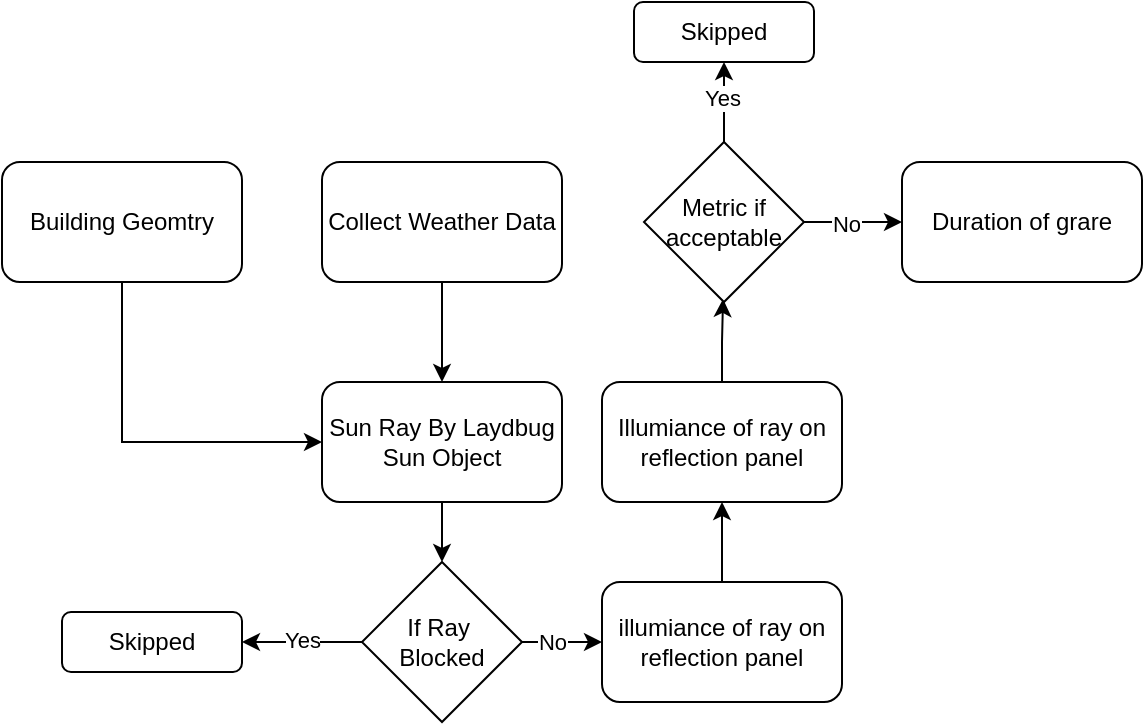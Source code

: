 <mxfile version="28.0.6">
  <diagram name="第 1 页" id="9nvELv-jBjEvdrhT-c8X">
    <mxGraphModel dx="1089" dy="585" grid="1" gridSize="10" guides="1" tooltips="1" connect="1" arrows="1" fold="1" page="1" pageScale="1" pageWidth="827" pageHeight="1169" math="0" shadow="0">
      <root>
        <mxCell id="0" />
        <mxCell id="1" parent="0" />
        <mxCell id="31BTIq4y12bpniBmgGEL-3" style="edgeStyle=orthogonalEdgeStyle;rounded=0;orthogonalLoop=1;jettySize=auto;html=1;" parent="1" source="31BTIq4y12bpniBmgGEL-1" target="31BTIq4y12bpniBmgGEL-2" edge="1">
          <mxGeometry relative="1" as="geometry" />
        </mxCell>
        <mxCell id="31BTIq4y12bpniBmgGEL-1" value="Collect Weather Data" style="rounded=1;whiteSpace=wrap;html=1;" parent="1" vertex="1">
          <mxGeometry x="370" y="240" width="120" height="60" as="geometry" />
        </mxCell>
        <mxCell id="31BTIq4y12bpniBmgGEL-7" style="edgeStyle=orthogonalEdgeStyle;rounded=0;orthogonalLoop=1;jettySize=auto;html=1;" parent="1" source="31BTIq4y12bpniBmgGEL-2" target="31BTIq4y12bpniBmgGEL-6" edge="1">
          <mxGeometry relative="1" as="geometry" />
        </mxCell>
        <mxCell id="31BTIq4y12bpniBmgGEL-2" value="Sun Ray By Laydbug Sun Object" style="rounded=1;whiteSpace=wrap;html=1;" parent="1" vertex="1">
          <mxGeometry x="370" y="350" width="120" height="60" as="geometry" />
        </mxCell>
        <mxCell id="31BTIq4y12bpniBmgGEL-9" style="edgeStyle=orthogonalEdgeStyle;rounded=0;orthogonalLoop=1;jettySize=auto;html=1;" parent="1" source="31BTIq4y12bpniBmgGEL-6" target="31BTIq4y12bpniBmgGEL-8" edge="1">
          <mxGeometry relative="1" as="geometry" />
        </mxCell>
        <mxCell id="31BTIq4y12bpniBmgGEL-17" value="Yes" style="edgeLabel;html=1;align=center;verticalAlign=middle;resizable=0;points=[];" parent="31BTIq4y12bpniBmgGEL-9" vertex="1" connectable="0">
          <mxGeometry y="-1" relative="1" as="geometry">
            <mxPoint as="offset" />
          </mxGeometry>
        </mxCell>
        <mxCell id="31BTIq4y12bpniBmgGEL-11" style="edgeStyle=orthogonalEdgeStyle;rounded=0;orthogonalLoop=1;jettySize=auto;html=1;" parent="1" source="31BTIq4y12bpniBmgGEL-6" target="31BTIq4y12bpniBmgGEL-10" edge="1">
          <mxGeometry relative="1" as="geometry" />
        </mxCell>
        <mxCell id="31BTIq4y12bpniBmgGEL-18" value="No" style="edgeLabel;html=1;align=center;verticalAlign=middle;resizable=0;points=[];" parent="31BTIq4y12bpniBmgGEL-11" vertex="1" connectable="0">
          <mxGeometry x="-0.24" relative="1" as="geometry">
            <mxPoint as="offset" />
          </mxGeometry>
        </mxCell>
        <mxCell id="31BTIq4y12bpniBmgGEL-6" value="&lt;div&gt;If Ray&amp;nbsp;&lt;/div&gt;&lt;div&gt;Blocked&lt;/div&gt;" style="rhombus;whiteSpace=wrap;html=1;" parent="1" vertex="1">
          <mxGeometry x="390" y="440" width="80" height="80" as="geometry" />
        </mxCell>
        <mxCell id="31BTIq4y12bpniBmgGEL-8" value="Skipped" style="rounded=1;whiteSpace=wrap;html=1;" parent="1" vertex="1">
          <mxGeometry x="240" y="465" width="90" height="30" as="geometry" />
        </mxCell>
        <mxCell id="31BTIq4y12bpniBmgGEL-13" style="edgeStyle=orthogonalEdgeStyle;rounded=0;orthogonalLoop=1;jettySize=auto;html=1;" parent="1" source="31BTIq4y12bpniBmgGEL-10" target="31BTIq4y12bpniBmgGEL-12" edge="1">
          <mxGeometry relative="1" as="geometry" />
        </mxCell>
        <mxCell id="31BTIq4y12bpniBmgGEL-10" value="illumiance of ray on reflection panel" style="rounded=1;whiteSpace=wrap;html=1;" parent="1" vertex="1">
          <mxGeometry x="510" y="450" width="120" height="60" as="geometry" />
        </mxCell>
        <mxCell id="31BTIq4y12bpniBmgGEL-15" style="edgeStyle=orthogonalEdgeStyle;rounded=0;orthogonalLoop=1;jettySize=auto;html=1;entryX=0.494;entryY=0.981;entryDx=0;entryDy=0;entryPerimeter=0;" parent="1" source="31BTIq4y12bpniBmgGEL-12" target="31BTIq4y12bpniBmgGEL-16" edge="1">
          <mxGeometry relative="1" as="geometry">
            <mxPoint x="430" y="870" as="targetPoint" />
          </mxGeometry>
        </mxCell>
        <mxCell id="31BTIq4y12bpniBmgGEL-12" value="Illumiance of ray on reflection panel" style="rounded=1;whiteSpace=wrap;html=1;" parent="1" vertex="1">
          <mxGeometry x="510" y="350" width="120" height="60" as="geometry" />
        </mxCell>
        <mxCell id="31BTIq4y12bpniBmgGEL-20" style="edgeStyle=orthogonalEdgeStyle;rounded=0;orthogonalLoop=1;jettySize=auto;html=1;" parent="1" source="31BTIq4y12bpniBmgGEL-16" target="31BTIq4y12bpniBmgGEL-19" edge="1">
          <mxGeometry relative="1" as="geometry" />
        </mxCell>
        <mxCell id="31BTIq4y12bpniBmgGEL-24" value="No" style="edgeLabel;html=1;align=center;verticalAlign=middle;resizable=0;points=[];" parent="31BTIq4y12bpniBmgGEL-20" vertex="1" connectable="0">
          <mxGeometry x="-0.172" y="-1" relative="1" as="geometry">
            <mxPoint as="offset" />
          </mxGeometry>
        </mxCell>
        <mxCell id="31BTIq4y12bpniBmgGEL-22" style="edgeStyle=orthogonalEdgeStyle;rounded=0;orthogonalLoop=1;jettySize=auto;html=1;" parent="1" source="31BTIq4y12bpniBmgGEL-16" target="31BTIq4y12bpniBmgGEL-21" edge="1">
          <mxGeometry relative="1" as="geometry" />
        </mxCell>
        <mxCell id="31BTIq4y12bpniBmgGEL-23" value="Yes" style="edgeLabel;html=1;align=center;verticalAlign=middle;resizable=0;points=[];" parent="31BTIq4y12bpniBmgGEL-22" vertex="1" connectable="0">
          <mxGeometry x="0.098" y="1" relative="1" as="geometry">
            <mxPoint as="offset" />
          </mxGeometry>
        </mxCell>
        <mxCell id="31BTIq4y12bpniBmgGEL-16" value="Metric if acceptable" style="rhombus;whiteSpace=wrap;html=1;" parent="1" vertex="1">
          <mxGeometry x="531" y="230" width="80" height="80" as="geometry" />
        </mxCell>
        <mxCell id="31BTIq4y12bpniBmgGEL-19" value="Duration of grare" style="rounded=1;whiteSpace=wrap;html=1;" parent="1" vertex="1">
          <mxGeometry x="660" y="240" width="120" height="60" as="geometry" />
        </mxCell>
        <mxCell id="31BTIq4y12bpniBmgGEL-21" value="Skipped" style="rounded=1;whiteSpace=wrap;html=1;" parent="1" vertex="1">
          <mxGeometry x="526" y="160" width="90" height="30" as="geometry" />
        </mxCell>
        <mxCell id="31BTIq4y12bpniBmgGEL-26" style="edgeStyle=orthogonalEdgeStyle;rounded=0;orthogonalLoop=1;jettySize=auto;html=1;entryX=0;entryY=0.5;entryDx=0;entryDy=0;exitX=0.5;exitY=1;exitDx=0;exitDy=0;" parent="1" source="31BTIq4y12bpniBmgGEL-25" target="31BTIq4y12bpniBmgGEL-2" edge="1">
          <mxGeometry relative="1" as="geometry" />
        </mxCell>
        <mxCell id="31BTIq4y12bpniBmgGEL-25" value="Building Geomtry" style="rounded=1;whiteSpace=wrap;html=1;" parent="1" vertex="1">
          <mxGeometry x="210" y="240" width="120" height="60" as="geometry" />
        </mxCell>
      </root>
    </mxGraphModel>
  </diagram>
</mxfile>
